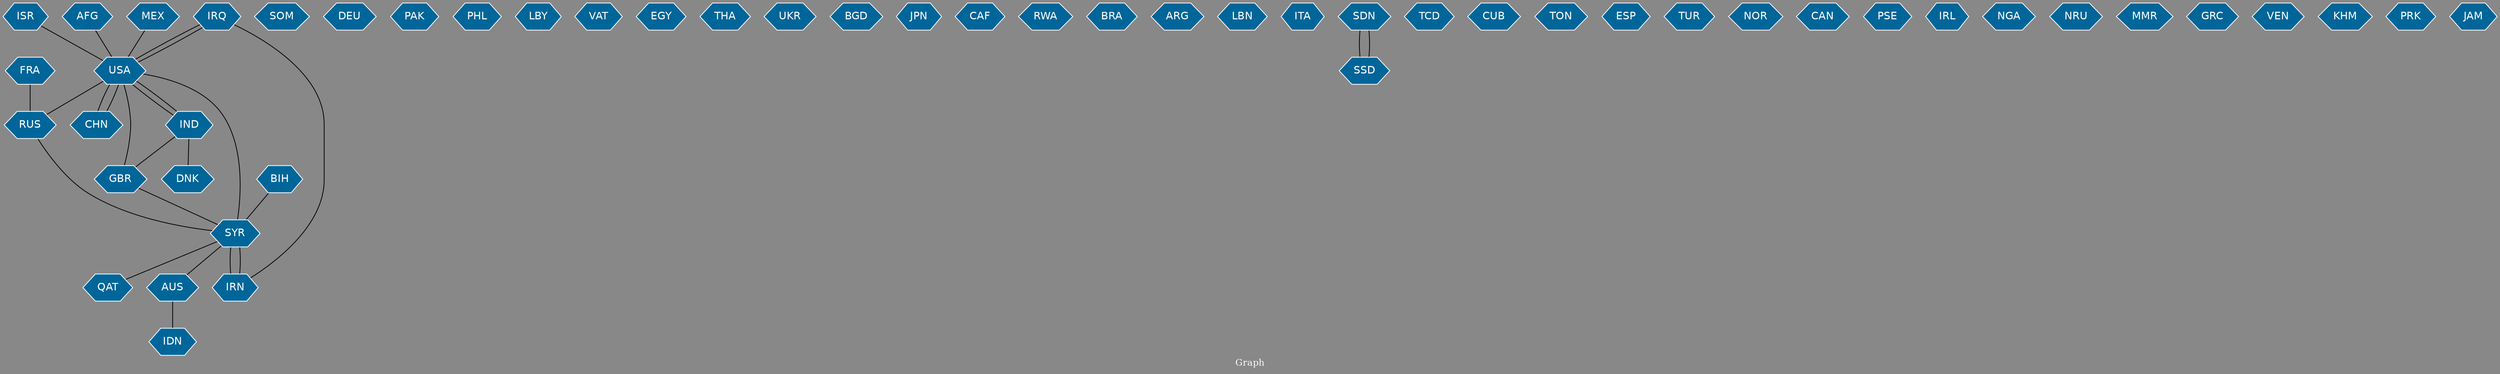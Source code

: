 // Countries together in item graph
graph {
	graph [bgcolor="#888888" fontcolor=white fontsize=12 label="Graph" outputorder=edgesfirst overlap=prism]
	node [color=white fillcolor="#006699" fontcolor=white fontname=Helvetica shape=hexagon style=filled]
	edge [arrowhead=open color=black fontcolor=white fontname=Courier fontsize=12]
		RUS [label=RUS]
		SYR [label=SYR]
		SOM [label=SOM]
		DEU [label=DEU]
		PAK [label=PAK]
		IRQ [label=IRQ]
		PHL [label=PHL]
		LBY [label=LBY]
		IND [label=IND]
		USA [label=USA]
		VAT [label=VAT]
		ISR [label=ISR]
		GBR [label=GBR]
		FRA [label=FRA]
		EGY [label=EGY]
		THA [label=THA]
		DNK [label=DNK]
		UKR [label=UKR]
		BGD [label=BGD]
		JPN [label=JPN]
		CAF [label=CAF]
		IDN [label=IDN]
		RWA [label=RWA]
		BRA [label=BRA]
		AUS [label=AUS]
		ARG [label=ARG]
		LBN [label=LBN]
		CHN [label=CHN]
		ITA [label=ITA]
		SDN [label=SDN]
		SSD [label=SSD]
		TCD [label=TCD]
		IRN [label=IRN]
		AFG [label=AFG]
		CUB [label=CUB]
		MEX [label=MEX]
		TON [label=TON]
		ESP [label=ESP]
		TUR [label=TUR]
		NOR [label=NOR]
		CAN [label=CAN]
		PSE [label=PSE]
		BIH [label=BIH]
		QAT [label=QAT]
		IRL [label=IRL]
		NGA [label=NGA]
		NRU [label=NRU]
		MMR [label=MMR]
		GRC [label=GRC]
		VEN [label=VEN]
		KHM [label=KHM]
		PRK [label=PRK]
		JAM [label=JAM]
			SYR -- AUS [weight=1]
			IRQ -- IRN [weight=1]
			CHN -- USA [weight=1]
			BIH -- SYR [weight=1]
			IRQ -- USA [weight=1]
			RUS -- SYR [weight=1]
			IND -- USA [weight=1]
			SYR -- QAT [weight=1]
			USA -- IND [weight=1]
			USA -- SYR [weight=1]
			AFG -- USA [weight=1]
			IND -- GBR [weight=1]
			MEX -- USA [weight=1]
			USA -- IRQ [weight=1]
			IND -- DNK [weight=1]
			USA -- RUS [weight=2]
			FRA -- RUS [weight=1]
			ISR -- USA [weight=1]
			SDN -- SSD [weight=4]
			USA -- CHN [weight=2]
			IRN -- SYR [weight=3]
			SSD -- SDN [weight=3]
			AUS -- IDN [weight=1]
			SYR -- IRN [weight=2]
			GBR -- USA [weight=1]
			GBR -- SYR [weight=1]
}